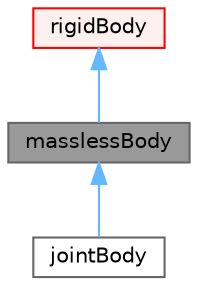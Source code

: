 digraph "masslessBody"
{
 // LATEX_PDF_SIZE
  bgcolor="transparent";
  edge [fontname=Helvetica,fontsize=10,labelfontname=Helvetica,labelfontsize=10];
  node [fontname=Helvetica,fontsize=10,shape=box,height=0.2,width=0.4];
  Node1 [id="Node000001",label="masslessBody",height=0.2,width=0.4,color="gray40", fillcolor="grey60", style="filled", fontcolor="black",tooltip=" "];
  Node2 -> Node1 [id="edge1_Node000001_Node000002",dir="back",color="steelblue1",style="solid",tooltip=" "];
  Node2 [id="Node000002",label="rigidBody",height=0.2,width=0.4,color="red", fillcolor="#FFF0F0", style="filled",URL="$classFoam_1_1RBD_1_1rigidBody.html",tooltip=" "];
  Node1 -> Node4 [id="edge2_Node000001_Node000004",dir="back",color="steelblue1",style="solid",tooltip=" "];
  Node4 [id="Node000004",label="jointBody",height=0.2,width=0.4,color="gray40", fillcolor="white", style="filled",URL="$classFoam_1_1RBD_1_1jointBody.html",tooltip=" "];
}
